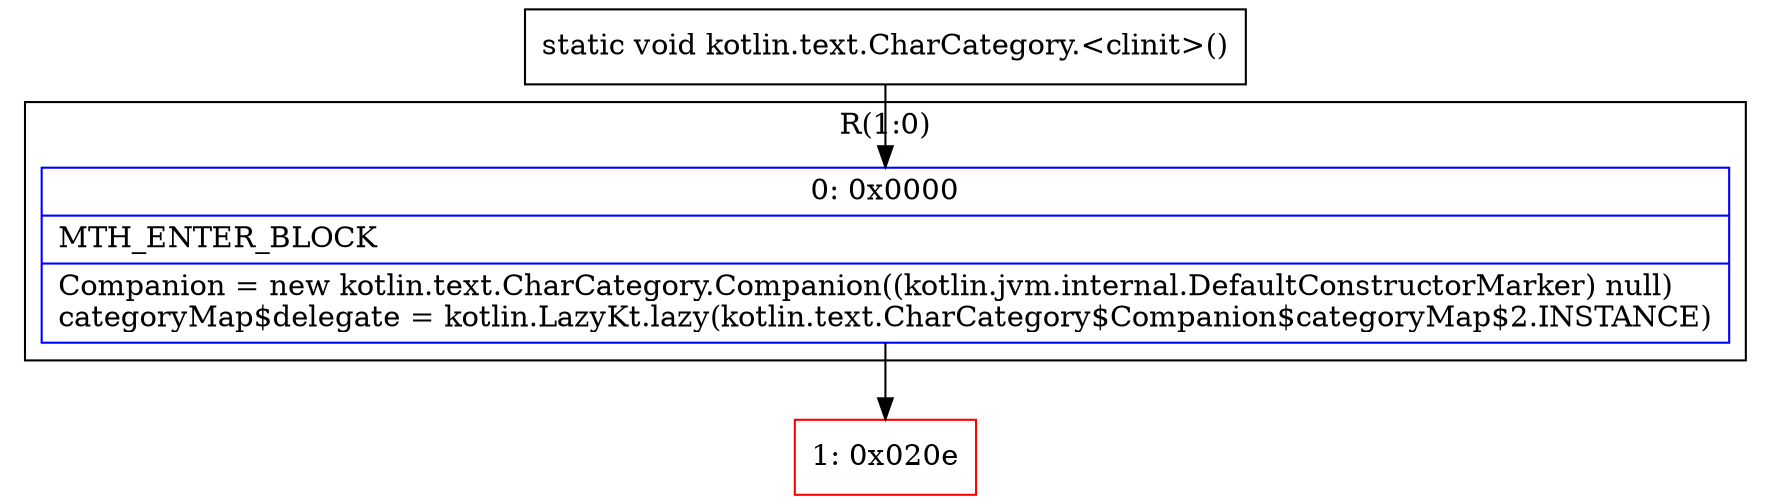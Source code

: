 digraph "CFG forkotlin.text.CharCategory.\<clinit\>()V" {
subgraph cluster_Region_701396117 {
label = "R(1:0)";
node [shape=record,color=blue];
Node_0 [shape=record,label="{0\:\ 0x0000|MTH_ENTER_BLOCK\l|Companion = new kotlin.text.CharCategory.Companion((kotlin.jvm.internal.DefaultConstructorMarker) null)\lcategoryMap$delegate = kotlin.LazyKt.lazy(kotlin.text.CharCategory$Companion$categoryMap$2.INSTANCE)\l}"];
}
Node_1 [shape=record,color=red,label="{1\:\ 0x020e}"];
MethodNode[shape=record,label="{static void kotlin.text.CharCategory.\<clinit\>() }"];
MethodNode -> Node_0;
Node_0 -> Node_1;
}

